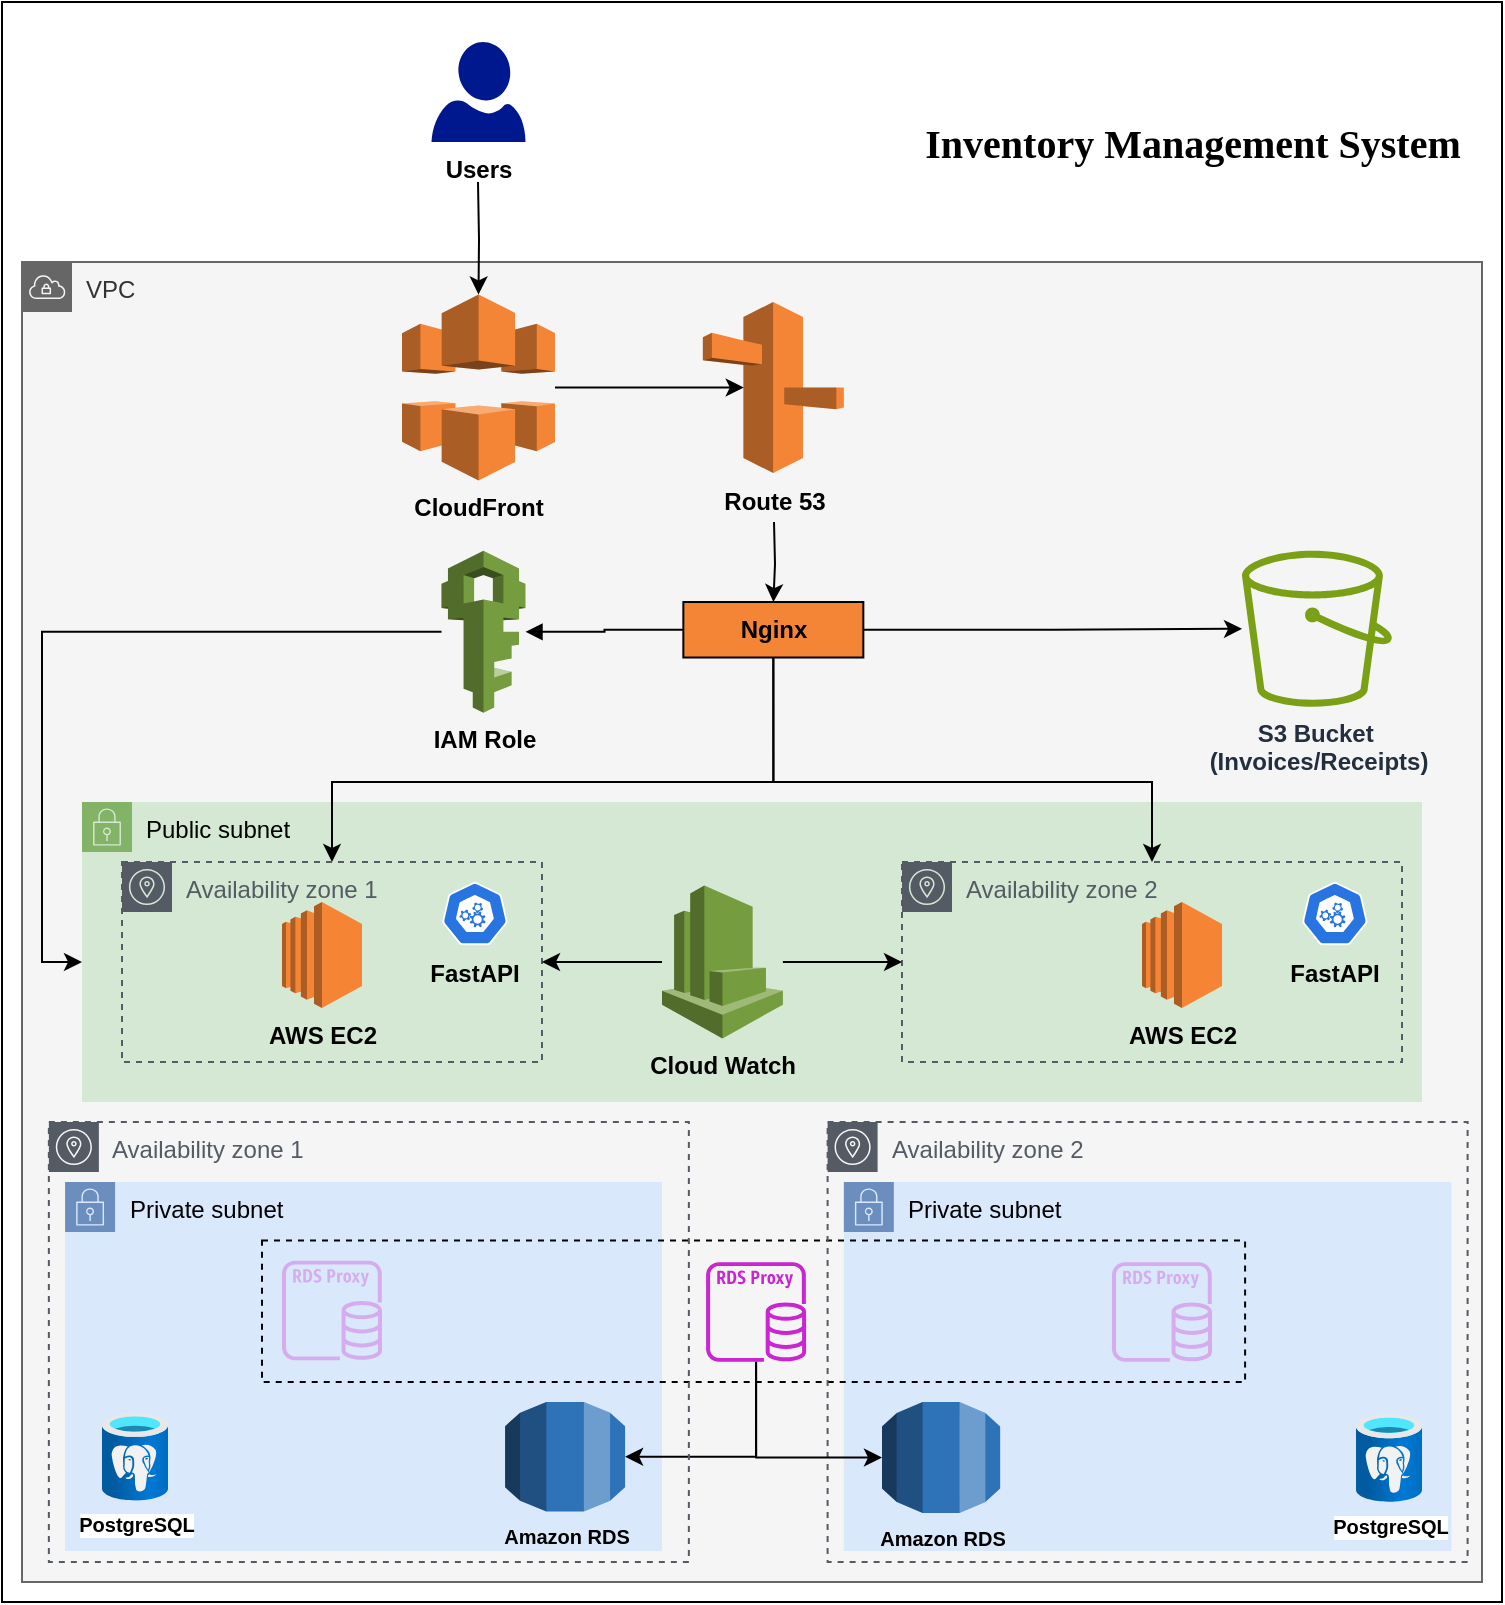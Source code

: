 <mxfile version="26.2.6">
  <diagram id="Ht1M8jgEwFfnCIfOTk4-" name="Page-1">
    <mxGraphModel dx="1680" dy="1711" grid="1" gridSize="10" guides="1" tooltips="1" connect="1" arrows="1" fold="1" page="1" pageScale="1" pageWidth="1169" pageHeight="827" math="0" shadow="0">
      <root>
        <mxCell id="0" />
        <mxCell id="1" parent="0" />
        <mxCell id="grd__hBPPNaNkMjHl2yw-64" value="" style="rounded=0;labelPosition=right;verticalLabelPosition=middle;align=left;verticalAlign=middle;whiteSpace=wrap;html=1;fontFamily=Times New Roman;fontSize=16;fontStyle=1;textDirection=ltr;textShadow=0;" vertex="1" parent="1">
          <mxGeometry x="30" y="-540" width="750" height="800" as="geometry" />
        </mxCell>
        <mxCell id="grd__hBPPNaNkMjHl2yw-53" value="VPC" style="sketch=0;outlineConnect=0;html=1;whiteSpace=wrap;fontSize=12;fontStyle=0;shape=mxgraph.aws4.group;grIcon=mxgraph.aws4.group_vpc;strokeColor=#666666;fillColor=#f5f5f5;verticalAlign=top;align=left;spacingLeft=30;fontColor=#333333;dashed=0;" vertex="1" parent="1">
          <mxGeometry x="40" y="-410" width="730" height="660" as="geometry" />
        </mxCell>
        <mxCell id="grd__hBPPNaNkMjHl2yw-1" value="Users" style="sketch=0;aspect=fixed;pointerEvents=1;shadow=0;dashed=0;html=1;strokeColor=none;labelPosition=center;verticalLabelPosition=bottom;verticalAlign=top;align=center;fillColor=#00188D;shape=mxgraph.azure.user;fontStyle=1" vertex="1" parent="1">
          <mxGeometry x="244.75" y="-520" width="47" height="50" as="geometry" />
        </mxCell>
        <mxCell id="grd__hBPPNaNkMjHl2yw-2" value="&lt;b&gt;CloudFront&lt;/b&gt;" style="outlineConnect=0;dashed=0;verticalLabelPosition=bottom;verticalAlign=top;align=center;html=1;shape=mxgraph.aws3.cloudfront;fillColor=#F58536;gradientColor=none;" vertex="1" parent="1">
          <mxGeometry x="230" y="-393.75" width="76.5" height="93" as="geometry" />
        </mxCell>
        <mxCell id="grd__hBPPNaNkMjHl2yw-102" style="edgeStyle=orthogonalEdgeStyle;rounded=0;orthogonalLoop=1;jettySize=auto;html=1;" edge="1" parent="1" target="grd__hBPPNaNkMjHl2yw-6">
          <mxGeometry relative="1" as="geometry">
            <mxPoint x="416" y="-280" as="sourcePoint" />
          </mxGeometry>
        </mxCell>
        <mxCell id="grd__hBPPNaNkMjHl2yw-3" value="&lt;b&gt;Route 53&lt;/b&gt;" style="outlineConnect=0;dashed=0;verticalLabelPosition=bottom;verticalAlign=top;align=center;html=1;shape=mxgraph.aws3.route_53;fillColor=#F58536;gradientColor=none;" vertex="1" parent="1">
          <mxGeometry x="380.42" y="-390" width="70.5" height="85.5" as="geometry" />
        </mxCell>
        <mxCell id="grd__hBPPNaNkMjHl2yw-11" style="edgeStyle=orthogonalEdgeStyle;rounded=0;orthogonalLoop=1;jettySize=auto;html=1;exitX=1;exitY=0.5;exitDx=0;exitDy=0;" edge="1" parent="1" source="grd__hBPPNaNkMjHl2yw-6" target="grd__hBPPNaNkMjHl2yw-10">
          <mxGeometry relative="1" as="geometry" />
        </mxCell>
        <mxCell id="grd__hBPPNaNkMjHl2yw-6" value="Nginx" style="whiteSpace=wrap;html=1;verticalAlign=top;fillColor=#F58536;dashed=0;gradientColor=none;fontStyle=1" vertex="1" parent="1">
          <mxGeometry x="370.67" y="-239.99" width="90" height="27.75" as="geometry" />
        </mxCell>
        <mxCell id="grd__hBPPNaNkMjHl2yw-8" value="" style="edgeStyle=orthogonalEdgeStyle;html=1;endArrow=none;elbow=vertical;startArrow=block;startFill=1;strokeColor=#000000;rounded=0;entryX=0;entryY=0.5;entryDx=0;entryDy=0;" edge="1" parent="1" source="grd__hBPPNaNkMjHl2yw-9" target="grd__hBPPNaNkMjHl2yw-6">
          <mxGeometry width="100" relative="1" as="geometry">
            <mxPoint x="430" y="-183" as="sourcePoint" />
            <mxPoint x="510" y="-183.62" as="targetPoint" />
          </mxGeometry>
        </mxCell>
        <mxCell id="grd__hBPPNaNkMjHl2yw-9" value="&lt;b&gt;IAM Role&lt;/b&gt;" style="outlineConnect=0;dashed=0;verticalLabelPosition=bottom;verticalAlign=top;align=center;html=1;shape=mxgraph.aws3.iam;fillColor=#759C3E;gradientColor=none;" vertex="1" parent="1">
          <mxGeometry x="249.75" y="-265.62" width="42" height="81" as="geometry" />
        </mxCell>
        <mxCell id="grd__hBPPNaNkMjHl2yw-10" value="&lt;b&gt;S3 Bucket&amp;nbsp;&lt;/b&gt;&lt;div&gt;&lt;b&gt;(Invoices/Receipts)&lt;/b&gt;&lt;/div&gt;" style="sketch=0;outlineConnect=0;fontColor=#232F3E;gradientColor=none;fillColor=#7AA116;strokeColor=none;dashed=0;verticalLabelPosition=bottom;verticalAlign=top;align=center;html=1;fontSize=12;fontStyle=0;aspect=fixed;pointerEvents=1;shape=mxgraph.aws4.bucket;" vertex="1" parent="1">
          <mxGeometry x="650" y="-265.62" width="75" height="78" as="geometry" />
        </mxCell>
        <mxCell id="grd__hBPPNaNkMjHl2yw-17" value="" style="endArrow=classic;html=1;rounded=0;entryX=0.29;entryY=0.5;entryDx=0;entryDy=0;entryPerimeter=0;" edge="1" parent="1" source="grd__hBPPNaNkMjHl2yw-2" target="grd__hBPPNaNkMjHl2yw-3">
          <mxGeometry width="50" height="50" relative="1" as="geometry">
            <mxPoint x="271" y="-561" as="sourcePoint" />
            <mxPoint x="310" y="-448" as="targetPoint" />
            <Array as="points" />
          </mxGeometry>
        </mxCell>
        <mxCell id="grd__hBPPNaNkMjHl2yw-40" value="Private subnet" style="points=[[0,0],[0.25,0],[0.5,0],[0.75,0],[1,0],[1,0.25],[1,0.5],[1,0.75],[1,1],[0.75,1],[0.5,1],[0.25,1],[0,1],[0,0.75],[0,0.5],[0,0.25]];outlineConnect=0;html=1;whiteSpace=wrap;fontSize=12;fontStyle=0;container=1;pointerEvents=0;collapsible=0;recursiveResize=0;shape=mxgraph.aws4.group;grIcon=mxgraph.aws4.group_security_group;grStroke=0;strokeColor=#6c8ebf;fillColor=#dae8fc;verticalAlign=top;align=left;spacingLeft=30;dashed=0;" vertex="1" parent="1">
          <mxGeometry x="450.92" y="50" width="303.75" height="184.5" as="geometry" />
        </mxCell>
        <mxCell id="grd__hBPPNaNkMjHl2yw-42" value="&lt;b&gt;Amazon RDS&lt;/b&gt;" style="outlineConnect=0;dashed=0;verticalLabelPosition=bottom;verticalAlign=top;align=center;html=1;shape=mxgraph.aws3.rds;fillColor=#2E73B8;gradientColor=none;fontSize=10;" vertex="1" parent="grd__hBPPNaNkMjHl2yw-40">
          <mxGeometry x="19.08" y="110" width="59.08" height="55.5" as="geometry" />
        </mxCell>
        <mxCell id="grd__hBPPNaNkMjHl2yw-82" value="Public subnet" style="points=[[0,0],[0.25,0],[0.5,0],[0.75,0],[1,0],[1,0.25],[1,0.5],[1,0.75],[1,1],[0.75,1],[0.5,1],[0.25,1],[0,1],[0,0.75],[0,0.5],[0,0.25]];outlineConnect=0;html=1;whiteSpace=wrap;fontSize=12;fontStyle=0;container=1;pointerEvents=0;collapsible=0;recursiveResize=0;shape=mxgraph.aws4.group;grIcon=mxgraph.aws4.group_security_group;grStroke=0;strokeColor=#82b366;fillColor=#d5e8d4;verticalAlign=top;align=left;spacingLeft=30;dashed=1;" vertex="1" parent="1">
          <mxGeometry x="70" y="-140" width="670" height="150" as="geometry" />
        </mxCell>
        <mxCell id="grd__hBPPNaNkMjHl2yw-13" value="&lt;b&gt;Cloud Watch&lt;/b&gt;" style="outlineConnect=0;dashed=0;verticalLabelPosition=bottom;verticalAlign=top;align=center;html=1;shape=mxgraph.aws3.cloudwatch;fillColor=#759C3E;gradientColor=none;" vertex="1" parent="grd__hBPPNaNkMjHl2yw-82">
          <mxGeometry x="290" y="41.75" width="60.45" height="76.5" as="geometry" />
        </mxCell>
        <mxCell id="grd__hBPPNaNkMjHl2yw-32" value="Private subnet" style="points=[[0,0],[0.25,0],[0.5,0],[0.75,0],[1,0],[1,0.25],[1,0.5],[1,0.75],[1,1],[0.75,1],[0.5,1],[0.25,1],[0,1],[0,0.75],[0,0.5],[0,0.25]];outlineConnect=0;html=1;whiteSpace=wrap;fontSize=12;fontStyle=0;container=1;pointerEvents=0;collapsible=0;recursiveResize=0;shape=mxgraph.aws4.group;grIcon=mxgraph.aws4.group_security_group;grStroke=0;strokeColor=#6c8ebf;fillColor=#dae8fc;verticalAlign=top;align=left;spacingLeft=30;dashed=0;" vertex="1" parent="1">
          <mxGeometry x="61.55" y="50" width="298.45" height="184.5" as="geometry" />
        </mxCell>
        <mxCell id="grd__hBPPNaNkMjHl2yw-35" value="&lt;b&gt;PostgreSQL&lt;/b&gt;" style="image;aspect=fixed;html=1;points=[];align=center;fontSize=10;image=img/lib/azure2/databases/Azure_Database_PostgreSQL_Server.svg;" vertex="1" parent="grd__hBPPNaNkMjHl2yw-32">
          <mxGeometry x="18.45" y="115.37" width="33" height="44" as="geometry" />
        </mxCell>
        <mxCell id="grd__hBPPNaNkMjHl2yw-26" value="&lt;b&gt;Amazon RDS&lt;/b&gt;" style="outlineConnect=0;dashed=0;verticalLabelPosition=bottom;verticalAlign=top;align=center;html=1;shape=mxgraph.aws3.rds;fillColor=#2E73B8;gradientColor=none;fontSize=10;" vertex="1" parent="grd__hBPPNaNkMjHl2yw-32">
          <mxGeometry x="220" y="110" width="60" height="54.75" as="geometry" />
        </mxCell>
        <mxCell id="grd__hBPPNaNkMjHl2yw-87" value="" style="outlineConnect=0;fontColor=#232F3E;gradientColor=none;fillColor=#C925D1;strokeColor=none;dashed=0;verticalLabelPosition=bottom;verticalAlign=top;align=center;html=1;fontSize=12;fontStyle=0;aspect=fixed;pointerEvents=1;shape=mxgraph.aws4.rds_proxy;shadow=0;opacity=30;" vertex="1" parent="grd__hBPPNaNkMjHl2yw-32">
          <mxGeometry x="108.45" y="39.25" width="50" height="50" as="geometry" />
        </mxCell>
        <mxCell id="grd__hBPPNaNkMjHl2yw-94" value="" style="rounded=0;whiteSpace=wrap;html=1;fillColor=none;dashed=1;" vertex="1" parent="grd__hBPPNaNkMjHl2yw-32">
          <mxGeometry x="98.45" y="29.25" width="491.55" height="70.75" as="geometry" />
        </mxCell>
        <mxCell id="grd__hBPPNaNkMjHl2yw-80" style="edgeStyle=orthogonalEdgeStyle;rounded=0;orthogonalLoop=1;jettySize=auto;html=1;exitX=0.5;exitY=1;exitDx=0;exitDy=0;" edge="1" parent="1" source="grd__hBPPNaNkMjHl2yw-6" target="grd__hBPPNaNkMjHl2yw-98">
          <mxGeometry relative="1" as="geometry">
            <mxPoint x="297.03" y="-204" as="sourcePoint" />
            <mxPoint x="300" y="-55" as="targetPoint" />
            <Array as="points">
              <mxPoint x="416" y="-150" />
              <mxPoint x="195" y="-150" />
            </Array>
          </mxGeometry>
        </mxCell>
        <mxCell id="grd__hBPPNaNkMjHl2yw-81" style="edgeStyle=orthogonalEdgeStyle;rounded=0;orthogonalLoop=1;jettySize=auto;html=1;exitX=0.5;exitY=1;exitDx=0;exitDy=0;" edge="1" parent="1" source="grd__hBPPNaNkMjHl2yw-6" target="grd__hBPPNaNkMjHl2yw-100">
          <mxGeometry relative="1" as="geometry">
            <mxPoint x="297.03" y="-204" as="sourcePoint" />
            <mxPoint x="510" y="-55" as="targetPoint" />
            <Array as="points">
              <mxPoint x="416" y="-150" />
              <mxPoint x="605" y="-150" />
            </Array>
          </mxGeometry>
        </mxCell>
        <mxCell id="grd__hBPPNaNkMjHl2yw-76" value="" style="group" vertex="1" connectable="0" parent="1">
          <mxGeometry x="80" y="-110" width="220" height="110" as="geometry" />
        </mxCell>
        <mxCell id="grd__hBPPNaNkMjHl2yw-46" value="&lt;b&gt;AWS EC2&lt;/b&gt;" style="outlineConnect=0;dashed=0;verticalLabelPosition=bottom;verticalAlign=top;align=center;html=1;shape=mxgraph.aws3.ec2;fillColor=#F58534;gradientColor=none;" vertex="1" parent="grd__hBPPNaNkMjHl2yw-76">
          <mxGeometry x="90" y="20" width="40" height="53" as="geometry" />
        </mxCell>
        <mxCell id="grd__hBPPNaNkMjHl2yw-84" value="&lt;b&gt;FastAPI&lt;/b&gt;" style="aspect=fixed;sketch=0;html=1;dashed=0;whitespace=wrap;verticalLabelPosition=bottom;verticalAlign=top;fillColor=#2875E2;strokeColor=#ffffff;points=[[0.005,0.63,0],[0.1,0.2,0],[0.9,0.2,0],[0.5,0,0],[0.995,0.63,0],[0.72,0.99,0],[0.5,1,0],[0.28,0.99,0]];shape=mxgraph.kubernetes.icon2;prIcon=api" vertex="1" parent="grd__hBPPNaNkMjHl2yw-76">
          <mxGeometry x="170" y="10" width="32.92" height="31.6" as="geometry" />
        </mxCell>
        <mxCell id="grd__hBPPNaNkMjHl2yw-77" value="" style="group" vertex="1" connectable="0" parent="1">
          <mxGeometry x="510" y="-110" width="220" height="110" as="geometry" />
        </mxCell>
        <mxCell id="grd__hBPPNaNkMjHl2yw-78" value="&lt;b&gt;AWS EC2&lt;/b&gt;" style="outlineConnect=0;dashed=0;verticalLabelPosition=bottom;verticalAlign=top;align=center;html=1;shape=mxgraph.aws3.ec2;fillColor=#F58534;gradientColor=none;" vertex="1" parent="grd__hBPPNaNkMjHl2yw-77">
          <mxGeometry x="90" y="20" width="40" height="53" as="geometry" />
        </mxCell>
        <mxCell id="grd__hBPPNaNkMjHl2yw-85" value="&lt;b&gt;FastAPI&lt;/b&gt;" style="aspect=fixed;sketch=0;html=1;dashed=0;whitespace=wrap;verticalLabelPosition=bottom;verticalAlign=top;fillColor=#2875E2;strokeColor=#ffffff;points=[[0.005,0.63,0],[0.1,0.2,0],[0.9,0.2,0],[0.5,0,0],[0.995,0.63,0],[0.72,0.99,0],[0.5,1,0],[0.28,0.99,0]];shape=mxgraph.kubernetes.icon2;prIcon=api" vertex="1" parent="grd__hBPPNaNkMjHl2yw-77">
          <mxGeometry x="170" y="10" width="32.92" height="31.6" as="geometry" />
        </mxCell>
        <mxCell id="grd__hBPPNaNkMjHl2yw-68" value="" style="sketch=0;outlineConnect=0;fontColor=#232F3E;gradientColor=none;fillColor=#C925D1;strokeColor=none;dashed=0;verticalLabelPosition=bottom;verticalAlign=top;align=center;html=1;fontSize=12;fontStyle=0;aspect=fixed;pointerEvents=1;shape=mxgraph.aws4.rds_proxy;" vertex="1" parent="1">
          <mxGeometry x="382.05" y="90" width="50" height="50" as="geometry" />
        </mxCell>
        <mxCell id="grd__hBPPNaNkMjHl2yw-89" value="" style="sketch=0;outlineConnect=0;fontColor=#232F3E;gradientColor=none;fillColor=#C925D1;strokeColor=none;dashed=0;verticalLabelPosition=bottom;verticalAlign=top;align=center;html=1;fontSize=12;fontStyle=0;aspect=fixed;pointerEvents=1;shape=mxgraph.aws4.rds_proxy;opacity=30;" vertex="1" parent="1">
          <mxGeometry x="585" y="90" width="50" height="50" as="geometry" />
        </mxCell>
        <mxCell id="grd__hBPPNaNkMjHl2yw-90" value="&lt;b&gt;PostgreSQL&lt;/b&gt;" style="image;aspect=fixed;html=1;points=[];align=center;fontSize=10;image=img/lib/azure2/databases/Azure_Database_PostgreSQL_Server.svg;" vertex="1" parent="1">
          <mxGeometry x="707" y="166" width="33" height="44" as="geometry" />
        </mxCell>
        <mxCell id="grd__hBPPNaNkMjHl2yw-48" value="Availability zone 2" style="sketch=0;outlineConnect=0;gradientColor=none;html=1;whiteSpace=wrap;fontSize=12;fontStyle=0;shape=mxgraph.aws4.group;grIcon=mxgraph.aws4.group_availability_zone;strokeColor=#545B64;fillColor=none;verticalAlign=top;align=left;spacingLeft=30;fontColor=#545B64;dashed=1;" vertex="1" parent="1">
          <mxGeometry x="442.8" y="20" width="320" height="220" as="geometry" />
        </mxCell>
        <mxCell id="grd__hBPPNaNkMjHl2yw-96" style="edgeStyle=orthogonalEdgeStyle;rounded=0;orthogonalLoop=1;jettySize=auto;html=1;entryX=0;entryY=0.5;entryDx=0;entryDy=0;entryPerimeter=0;" edge="1" parent="1">
          <mxGeometry relative="1" as="geometry">
            <mxPoint x="407.083" y="139.937" as="sourcePoint" />
            <mxPoint x="470" y="187.75" as="targetPoint" />
            <Array as="points">
              <mxPoint x="407" y="188" />
            </Array>
          </mxGeometry>
        </mxCell>
        <mxCell id="grd__hBPPNaNkMjHl2yw-97" style="edgeStyle=orthogonalEdgeStyle;rounded=0;orthogonalLoop=1;jettySize=auto;html=1;entryX=1;entryY=0.5;entryDx=0;entryDy=0;entryPerimeter=0;" edge="1" parent="1" target="grd__hBPPNaNkMjHl2yw-26">
          <mxGeometry relative="1" as="geometry">
            <mxPoint x="407" y="140" as="sourcePoint" />
            <mxPoint x="362" y="207" as="targetPoint" />
            <Array as="points">
              <mxPoint x="407" y="140" />
              <mxPoint x="407" y="187" />
            </Array>
          </mxGeometry>
        </mxCell>
        <mxCell id="grd__hBPPNaNkMjHl2yw-49" value="Availability zone 1" style="sketch=0;outlineConnect=0;gradientColor=none;html=1;whiteSpace=wrap;fontSize=12;fontStyle=0;shape=mxgraph.aws4.group;grIcon=mxgraph.aws4.group_availability_zone;strokeColor=#545B64;fillColor=none;verticalAlign=top;align=left;spacingLeft=30;fontColor=#545B64;dashed=1;" vertex="1" parent="1">
          <mxGeometry x="53.43" y="20" width="320" height="220" as="geometry" />
        </mxCell>
        <mxCell id="grd__hBPPNaNkMjHl2yw-98" value="Availability zone 1" style="sketch=0;outlineConnect=0;gradientColor=none;html=1;whiteSpace=wrap;fontSize=12;fontStyle=0;shape=mxgraph.aws4.group;grIcon=mxgraph.aws4.group_availability_zone;strokeColor=#545B64;fillColor=none;verticalAlign=top;align=left;spacingLeft=30;fontColor=#545B64;dashed=1;" vertex="1" parent="1">
          <mxGeometry x="90" y="-110" width="210" height="100" as="geometry" />
        </mxCell>
        <mxCell id="grd__hBPPNaNkMjHl2yw-100" value="Availability zone 2" style="sketch=0;outlineConnect=0;gradientColor=none;html=1;whiteSpace=wrap;fontSize=12;fontStyle=0;shape=mxgraph.aws4.group;grIcon=mxgraph.aws4.group_availability_zone;strokeColor=#545B64;fillColor=none;verticalAlign=top;align=left;spacingLeft=30;fontColor=#545B64;dashed=1;" vertex="1" parent="1">
          <mxGeometry x="480" y="-110" width="250" height="100" as="geometry" />
        </mxCell>
        <mxCell id="grd__hBPPNaNkMjHl2yw-101" style="edgeStyle=orthogonalEdgeStyle;rounded=0;orthogonalLoop=1;jettySize=auto;html=1;entryX=0.5;entryY=0;entryDx=0;entryDy=0;entryPerimeter=0;" edge="1" parent="1" target="grd__hBPPNaNkMjHl2yw-2">
          <mxGeometry relative="1" as="geometry">
            <mxPoint x="268" y="-450" as="sourcePoint" />
          </mxGeometry>
        </mxCell>
        <mxCell id="grd__hBPPNaNkMjHl2yw-104" style="edgeStyle=orthogonalEdgeStyle;rounded=0;orthogonalLoop=1;jettySize=auto;html=1;" edge="1" parent="1" source="grd__hBPPNaNkMjHl2yw-13" target="grd__hBPPNaNkMjHl2yw-100">
          <mxGeometry relative="1" as="geometry" />
        </mxCell>
        <mxCell id="grd__hBPPNaNkMjHl2yw-105" style="edgeStyle=orthogonalEdgeStyle;rounded=0;orthogonalLoop=1;jettySize=auto;html=1;" edge="1" parent="1" source="grd__hBPPNaNkMjHl2yw-13" target="grd__hBPPNaNkMjHl2yw-98">
          <mxGeometry relative="1" as="geometry" />
        </mxCell>
        <mxCell id="grd__hBPPNaNkMjHl2yw-106" style="edgeStyle=orthogonalEdgeStyle;rounded=0;orthogonalLoop=1;jettySize=auto;html=1;" edge="1" parent="1" source="grd__hBPPNaNkMjHl2yw-9">
          <mxGeometry relative="1" as="geometry">
            <mxPoint x="70" y="-60" as="targetPoint" />
            <Array as="points">
              <mxPoint x="50" y="-225" />
              <mxPoint x="50" y="-60" />
            </Array>
          </mxGeometry>
        </mxCell>
        <mxCell id="grd__hBPPNaNkMjHl2yw-109" value="&lt;span style=&quot;font-family: &amp;quot;Times New Roman&amp;quot;; font-weight: 700; text-align: left; text-wrap-mode: wrap;&quot;&gt;Inventory Management System&lt;/span&gt;" style="text;html=1;align=center;verticalAlign=middle;resizable=0;points=[];autosize=1;strokeColor=none;fillColor=none;labelBackgroundColor=none;fontSize=20;" vertex="1" parent="1">
          <mxGeometry x="480" y="-490" width="290" height="40" as="geometry" />
        </mxCell>
      </root>
    </mxGraphModel>
  </diagram>
</mxfile>
